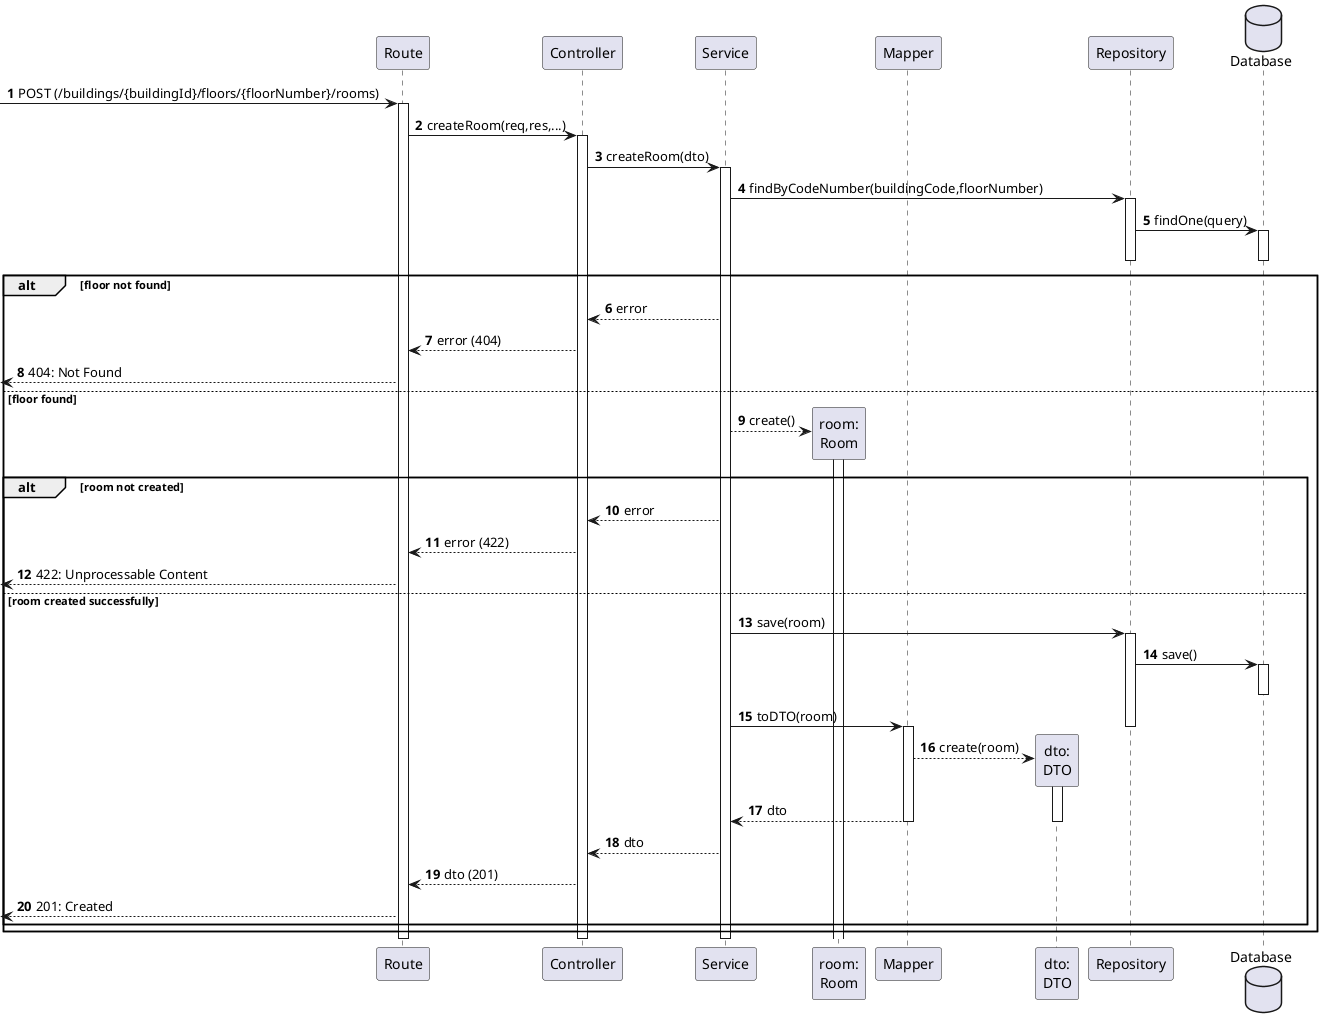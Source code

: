 @startuml
autonumber


participant "Route" as r
participant "Controller" as ctrl
participant "Service" as svc
participant "room:\nRoom" as room
participant "Mapper" as map
participant "dto:\nDTO" as dto
participant "Repository" as repo
database "Database" as db


[-> r: POST (/buildings/{buildingId}/floors/{floorNumber}/rooms)
    activate r
        r -> ctrl : createRoom(req,res,...)
        activate ctrl
            ctrl -> svc : createRoom(dto)
            activate svc
                svc -> repo : findByCodeNumber(buildingCode,floorNumber)
                activate repo
                    repo-> db:findOne(query)
                    activate db
                    deactivate db
                deactivate repo




                    alt floor not found
                        svc --> ctrl : error
                        ctrl --> r : error (404)
                        [<-- r : 404: Not Found
                    else floor found
                        svc --> room** : create()

                        activate room
                        deactivate room

                        alt room not created
                            svc --> ctrl : error
                            ctrl --> r : error (422)
                            [<-- r : 422: Unprocessable Content

                        else room created successfully
                            svc -> repo : save(room)
                            activate repo
                                repo -> db : save()
                                activate db
                                deactivate db


                                svc -> map : toDTO(room)
                            deactivate repo

                            activate map
                                map --> dto** : create(room)
                                activate dto
                                    map --> svc : dto
                                deactivate dto
                            deactivate map

                            svc --> ctrl : dto
                            ctrl --> r : dto (201)
                            [<-- r : 201: Created

                    end
                end
            deactivate svc
        deactivate ctrl
    deactivate r

@enduml
